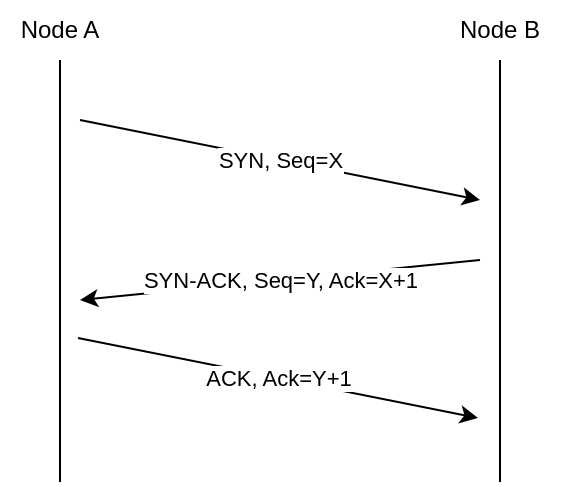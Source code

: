 <mxfile version="24.7.17">
  <diagram name="Page-1" id="pOofbCqgU6Qv6VTfpKmC">
    <mxGraphModel dx="636" dy="343" grid="0" gridSize="10" guides="1" tooltips="1" connect="1" arrows="1" fold="1" page="1" pageScale="1" pageWidth="850" pageHeight="1100" math="0" shadow="0">
      <root>
        <mxCell id="0" />
        <mxCell id="1" parent="0" />
        <mxCell id="zahdTEiP8VYxDNwi-RmT-1" value="" style="endArrow=none;html=1;rounded=0;" edge="1" parent="1">
          <mxGeometry width="50" height="50" relative="1" as="geometry">
            <mxPoint x="260" y="301" as="sourcePoint" />
            <mxPoint x="260" y="90" as="targetPoint" />
          </mxGeometry>
        </mxCell>
        <mxCell id="zahdTEiP8VYxDNwi-RmT-2" value="" style="endArrow=none;html=1;rounded=0;" edge="1" parent="1" target="zahdTEiP8VYxDNwi-RmT-3">
          <mxGeometry width="50" height="50" relative="1" as="geometry">
            <mxPoint x="480" y="301" as="sourcePoint" />
            <mxPoint x="480" y="90" as="targetPoint" />
          </mxGeometry>
        </mxCell>
        <mxCell id="zahdTEiP8VYxDNwi-RmT-3" value="Node B" style="text;html=1;align=center;verticalAlign=middle;whiteSpace=wrap;rounded=0;" vertex="1" parent="1">
          <mxGeometry x="450" y="60" width="60" height="30" as="geometry" />
        </mxCell>
        <mxCell id="zahdTEiP8VYxDNwi-RmT-4" value="Node A" style="text;html=1;align=center;verticalAlign=middle;whiteSpace=wrap;rounded=0;" vertex="1" parent="1">
          <mxGeometry x="230" y="60" width="60" height="30" as="geometry" />
        </mxCell>
        <mxCell id="zahdTEiP8VYxDNwi-RmT-7" value="SYN, Seq=X" style="endArrow=classic;html=1;rounded=0;" edge="1" parent="1">
          <mxGeometry width="50" height="50" relative="1" as="geometry">
            <mxPoint x="270" y="120" as="sourcePoint" />
            <mxPoint x="470" y="160" as="targetPoint" />
          </mxGeometry>
        </mxCell>
        <mxCell id="zahdTEiP8VYxDNwi-RmT-8" value="SYN-ACK, Seq=Y, Ack=X+1" style="endArrow=classic;html=1;rounded=0;" edge="1" parent="1">
          <mxGeometry width="50" height="50" relative="1" as="geometry">
            <mxPoint x="470" y="190" as="sourcePoint" />
            <mxPoint x="270" y="210" as="targetPoint" />
          </mxGeometry>
        </mxCell>
        <mxCell id="zahdTEiP8VYxDNwi-RmT-10" value="ACK, Ack=Y+1" style="endArrow=classic;html=1;rounded=0;" edge="1" parent="1">
          <mxGeometry width="50" height="50" relative="1" as="geometry">
            <mxPoint x="269" y="229" as="sourcePoint" />
            <mxPoint x="469" y="269" as="targetPoint" />
          </mxGeometry>
        </mxCell>
      </root>
    </mxGraphModel>
  </diagram>
</mxfile>

